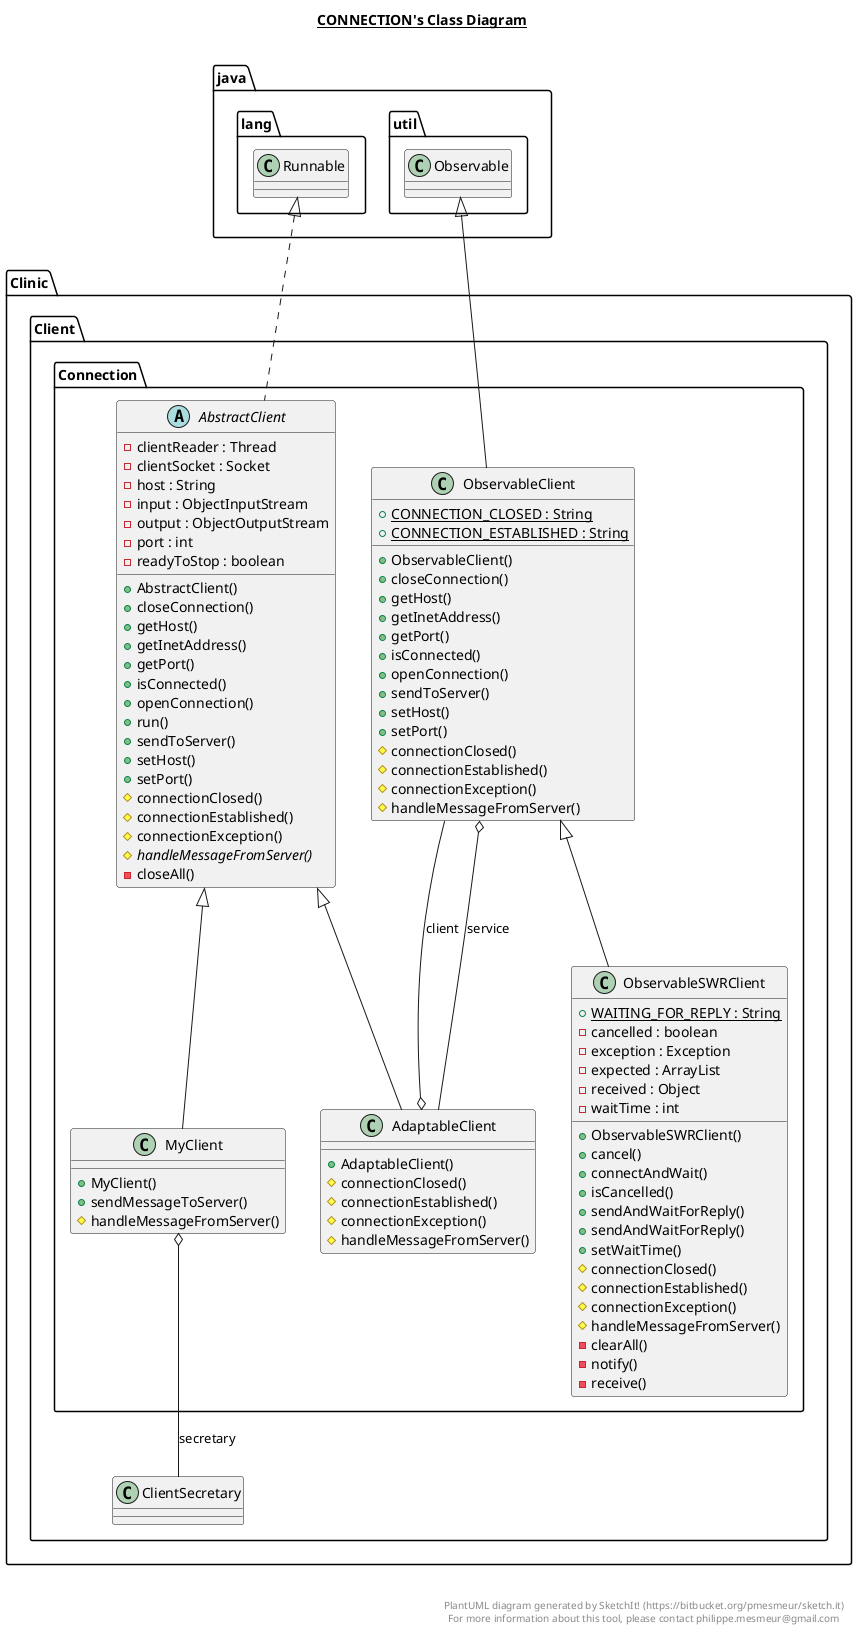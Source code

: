 @startuml

title __CONNECTION's Class Diagram__\n

  namespace Clinic.Client {
    namespace Connection {
      abstract class Clinic.Client.Connection.AbstractClient {
          - clientReader : Thread
          - clientSocket : Socket
          - host : String
          - input : ObjectInputStream
          - output : ObjectOutputStream
          - port : int
          - readyToStop : boolean
          + AbstractClient()
          + closeConnection()
          + getHost()
          + getInetAddress()
          + getPort()
          + isConnected()
          + openConnection()
          + run()
          + sendToServer()
          + setHost()
          + setPort()
          # connectionClosed()
          # connectionEstablished()
          # connectionException()
          {abstract} # handleMessageFromServer()
          - closeAll()
      }
    }
  }
  

  namespace Clinic.Client {
    namespace Connection {
      class Clinic.Client.Connection.AdaptableClient {
          + AdaptableClient()
          # connectionClosed()
          # connectionEstablished()
          # connectionException()
          # handleMessageFromServer()
      }
    }
  }
  

  namespace Clinic.Client {
    namespace Connection {
      class Clinic.Client.Connection.MyClient {
          + MyClient()
          + sendMessageToServer()
          # handleMessageFromServer()
      }
    }
  }
  

  namespace Clinic.Client {
    namespace Connection {
      class Clinic.Client.Connection.ObservableClient {
          {static} + CONNECTION_CLOSED : String
          {static} + CONNECTION_ESTABLISHED : String
          + ObservableClient()
          + closeConnection()
          + getHost()
          + getInetAddress()
          + getPort()
          + isConnected()
          + openConnection()
          + sendToServer()
          + setHost()
          + setPort()
          # connectionClosed()
          # connectionEstablished()
          # connectionException()
          # handleMessageFromServer()
      }
    }
  }
  

  namespace Clinic.Client {
    namespace Connection {
      class Clinic.Client.Connection.ObservableSWRClient {
          {static} + WAITING_FOR_REPLY : String
          - cancelled : boolean
          - exception : Exception
          - expected : ArrayList
          - received : Object
          - waitTime : int
          + ObservableSWRClient()
          + cancel()
          + connectAndWait()
          + isCancelled()
          + sendAndWaitForReply()
          + sendAndWaitForReply()
          + setWaitTime()
          # connectionClosed()
          # connectionEstablished()
          # connectionException()
          # handleMessageFromServer()
          - clearAll()
          - notify()
          - receive()
      }
    }
  }
  

  Clinic.Client.Connection.AbstractClient .up.|> java.lang.Runnable
  Clinic.Client.Connection.AdaptableClient -up-|> Clinic.Client.Connection.AbstractClient
  Clinic.Client.Connection.AdaptableClient o-- Clinic.Client.Connection.ObservableClient : client
  Clinic.Client.Connection.MyClient -up-|> Clinic.Client.Connection.AbstractClient
  Clinic.Client.Connection.MyClient o-- Clinic.Client.ClientSecretary : secretary
  Clinic.Client.Connection.ObservableClient -up-|> java.util.Observable
  Clinic.Client.Connection.ObservableClient o-- Clinic.Client.Connection.AdaptableClient : service
  Clinic.Client.Connection.ObservableSWRClient -up-|> Clinic.Client.Connection.ObservableClient


right footer


PlantUML diagram generated by SketchIt! (https://bitbucket.org/pmesmeur/sketch.it)
For more information about this tool, please contact philippe.mesmeur@gmail.com
endfooter

@enduml
